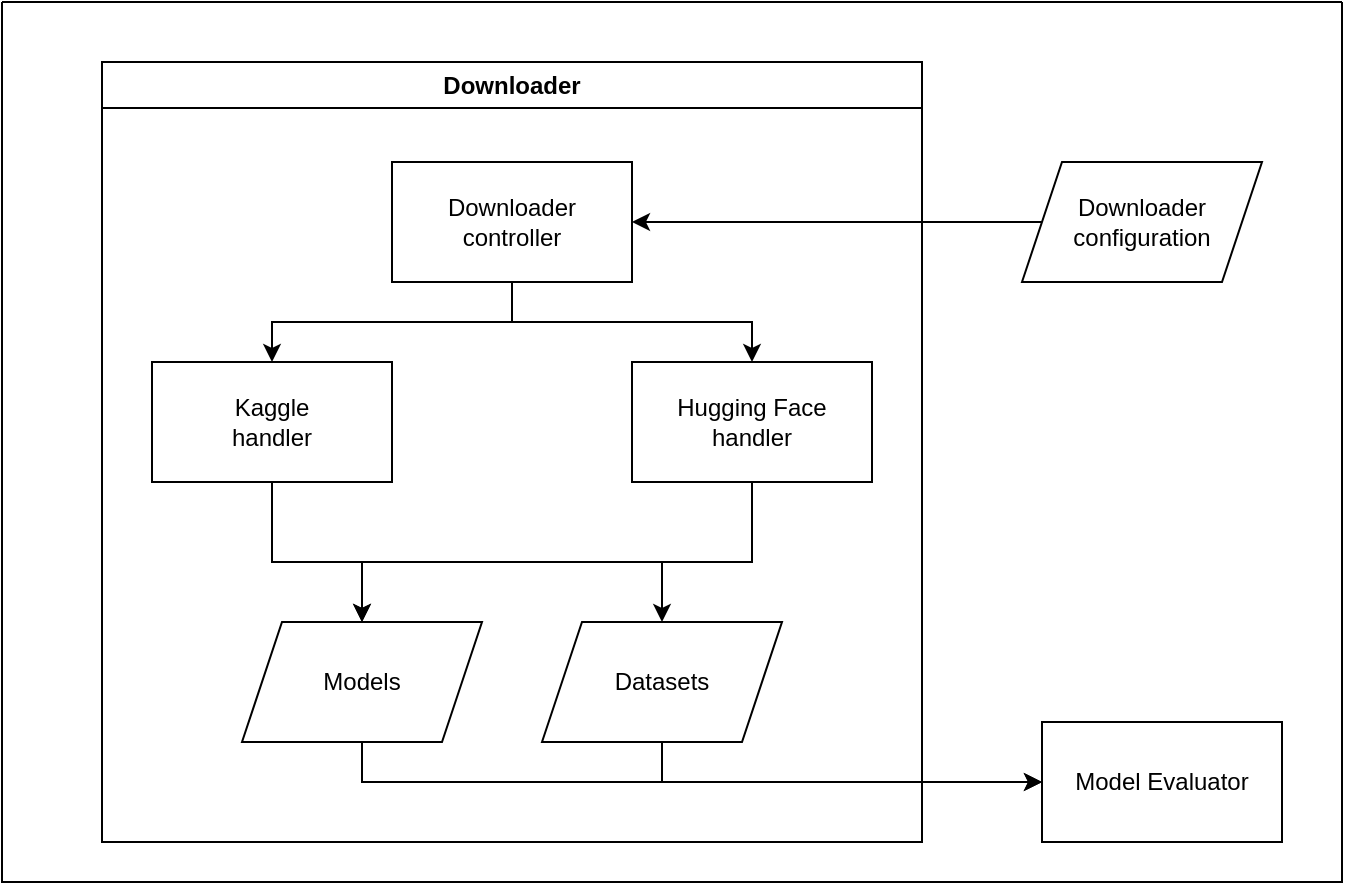 <mxfile version="25.0.3">
  <diagram name="Page-1" id="eiVfjTH3touZLWz6EHQY">
    <mxGraphModel dx="1004" dy="615" grid="1" gridSize="10" guides="1" tooltips="1" connect="1" arrows="1" fold="1" page="1" pageScale="1" pageWidth="850" pageHeight="1100" math="0" shadow="0">
      <root>
        <mxCell id="0" />
        <mxCell id="1" parent="0" />
        <mxCell id="tyjR8he37Etmvqs3X0Is-15" value="Downloader" style="swimlane;whiteSpace=wrap;html=1;" parent="1" vertex="1">
          <mxGeometry x="220" y="50" width="410" height="390" as="geometry" />
        </mxCell>
        <mxCell id="tyjR8he37Etmvqs3X0Is-65" style="edgeStyle=orthogonalEdgeStyle;rounded=0;orthogonalLoop=1;jettySize=auto;html=1;exitX=0.5;exitY=1;exitDx=0;exitDy=0;" parent="tyjR8he37Etmvqs3X0Is-15" source="tyjR8he37Etmvqs3X0Is-20" target="tyjR8he37Etmvqs3X0Is-22" edge="1">
          <mxGeometry relative="1" as="geometry" />
        </mxCell>
        <mxCell id="tyjR8he37Etmvqs3X0Is-67" style="edgeStyle=orthogonalEdgeStyle;rounded=0;orthogonalLoop=1;jettySize=auto;html=1;" parent="tyjR8he37Etmvqs3X0Is-15" source="tyjR8he37Etmvqs3X0Is-20" target="tyjR8he37Etmvqs3X0Is-23" edge="1">
          <mxGeometry relative="1" as="geometry" />
        </mxCell>
        <mxCell id="tyjR8he37Etmvqs3X0Is-20" value="Downloader&lt;div&gt;controller&lt;/div&gt;" style="rounded=0;whiteSpace=wrap;html=1;" parent="tyjR8he37Etmvqs3X0Is-15" vertex="1">
          <mxGeometry x="145" y="50" width="120" height="60" as="geometry" />
        </mxCell>
        <mxCell id="tyjR8he37Etmvqs3X0Is-22" value="Kaggle&lt;div&gt;handler&lt;/div&gt;" style="rounded=0;whiteSpace=wrap;html=1;" parent="tyjR8he37Etmvqs3X0Is-15" vertex="1">
          <mxGeometry x="25" y="150" width="120" height="60" as="geometry" />
        </mxCell>
        <mxCell id="tyjR8he37Etmvqs3X0Is-23" value="Hugging Face&lt;div&gt;handler&lt;/div&gt;" style="rounded=0;whiteSpace=wrap;html=1;" parent="tyjR8he37Etmvqs3X0Is-15" vertex="1">
          <mxGeometry x="265" y="150" width="120" height="60" as="geometry" />
        </mxCell>
        <mxCell id="1PDGVueZGX8up2TWYDjh-1" value="" style="swimlane;startSize=0;" parent="1" vertex="1">
          <mxGeometry x="170" y="20" width="670" height="440" as="geometry" />
        </mxCell>
        <mxCell id="_zNspYdnz-5iosAFabzK-1" value="Downloader&lt;div&gt;configuration&lt;/div&gt;" style="shape=parallelogram;perimeter=parallelogramPerimeter;whiteSpace=wrap;html=1;fixedSize=1;" vertex="1" parent="1PDGVueZGX8up2TWYDjh-1">
          <mxGeometry x="510" y="80" width="120" height="60" as="geometry" />
        </mxCell>
        <mxCell id="_zNspYdnz-5iosAFabzK-10" style="edgeStyle=orthogonalEdgeStyle;rounded=0;orthogonalLoop=1;jettySize=auto;html=1;entryX=0;entryY=0.5;entryDx=0;entryDy=0;" edge="1" parent="1PDGVueZGX8up2TWYDjh-1" source="_zNspYdnz-5iosAFabzK-3" target="tyjR8he37Etmvqs3X0Is-34">
          <mxGeometry relative="1" as="geometry">
            <Array as="points">
              <mxPoint x="180" y="390" />
            </Array>
          </mxGeometry>
        </mxCell>
        <mxCell id="_zNspYdnz-5iosAFabzK-3" value="Models" style="shape=parallelogram;perimeter=parallelogramPerimeter;whiteSpace=wrap;html=1;fixedSize=1;" vertex="1" parent="1PDGVueZGX8up2TWYDjh-1">
          <mxGeometry x="120" y="310" width="120" height="60" as="geometry" />
        </mxCell>
        <mxCell id="_zNspYdnz-5iosAFabzK-11" style="edgeStyle=orthogonalEdgeStyle;rounded=0;orthogonalLoop=1;jettySize=auto;html=1;entryX=0;entryY=0.5;entryDx=0;entryDy=0;" edge="1" parent="1PDGVueZGX8up2TWYDjh-1" source="_zNspYdnz-5iosAFabzK-4" target="tyjR8he37Etmvqs3X0Is-34">
          <mxGeometry relative="1" as="geometry">
            <Array as="points">
              <mxPoint x="330" y="390" />
            </Array>
          </mxGeometry>
        </mxCell>
        <mxCell id="_zNspYdnz-5iosAFabzK-4" value="Datasets" style="shape=parallelogram;perimeter=parallelogramPerimeter;whiteSpace=wrap;html=1;fixedSize=1;" vertex="1" parent="1PDGVueZGX8up2TWYDjh-1">
          <mxGeometry x="270" y="310" width="120" height="60" as="geometry" />
        </mxCell>
        <mxCell id="tyjR8he37Etmvqs3X0Is-34" value="Model Evaluator" style="rounded=0;whiteSpace=wrap;html=1;" parent="1PDGVueZGX8up2TWYDjh-1" vertex="1">
          <mxGeometry x="520" y="360" width="120" height="60" as="geometry" />
        </mxCell>
        <mxCell id="_zNspYdnz-5iosAFabzK-2" style="edgeStyle=orthogonalEdgeStyle;rounded=0;orthogonalLoop=1;jettySize=auto;html=1;" edge="1" parent="1" source="_zNspYdnz-5iosAFabzK-1" target="tyjR8he37Etmvqs3X0Is-20">
          <mxGeometry relative="1" as="geometry" />
        </mxCell>
        <mxCell id="_zNspYdnz-5iosAFabzK-7" style="edgeStyle=orthogonalEdgeStyle;rounded=0;orthogonalLoop=1;jettySize=auto;html=1;" edge="1" parent="1" source="tyjR8he37Etmvqs3X0Is-22" target="_zNspYdnz-5iosAFabzK-3">
          <mxGeometry relative="1" as="geometry">
            <Array as="points">
              <mxPoint x="305" y="300" />
              <mxPoint x="350" y="300" />
            </Array>
          </mxGeometry>
        </mxCell>
        <mxCell id="_zNspYdnz-5iosAFabzK-8" style="edgeStyle=orthogonalEdgeStyle;rounded=0;orthogonalLoop=1;jettySize=auto;html=1;entryX=0.5;entryY=0;entryDx=0;entryDy=0;" edge="1" parent="1" source="tyjR8he37Etmvqs3X0Is-23" target="_zNspYdnz-5iosAFabzK-3">
          <mxGeometry relative="1" as="geometry">
            <Array as="points">
              <mxPoint x="545" y="300" />
              <mxPoint x="350" y="300" />
            </Array>
          </mxGeometry>
        </mxCell>
        <mxCell id="_zNspYdnz-5iosAFabzK-9" style="edgeStyle=orthogonalEdgeStyle;rounded=0;orthogonalLoop=1;jettySize=auto;html=1;" edge="1" parent="1" source="tyjR8he37Etmvqs3X0Is-22" target="_zNspYdnz-5iosAFabzK-4">
          <mxGeometry relative="1" as="geometry">
            <Array as="points">
              <mxPoint x="305" y="300" />
              <mxPoint x="500" y="300" />
            </Array>
          </mxGeometry>
        </mxCell>
      </root>
    </mxGraphModel>
  </diagram>
</mxfile>
